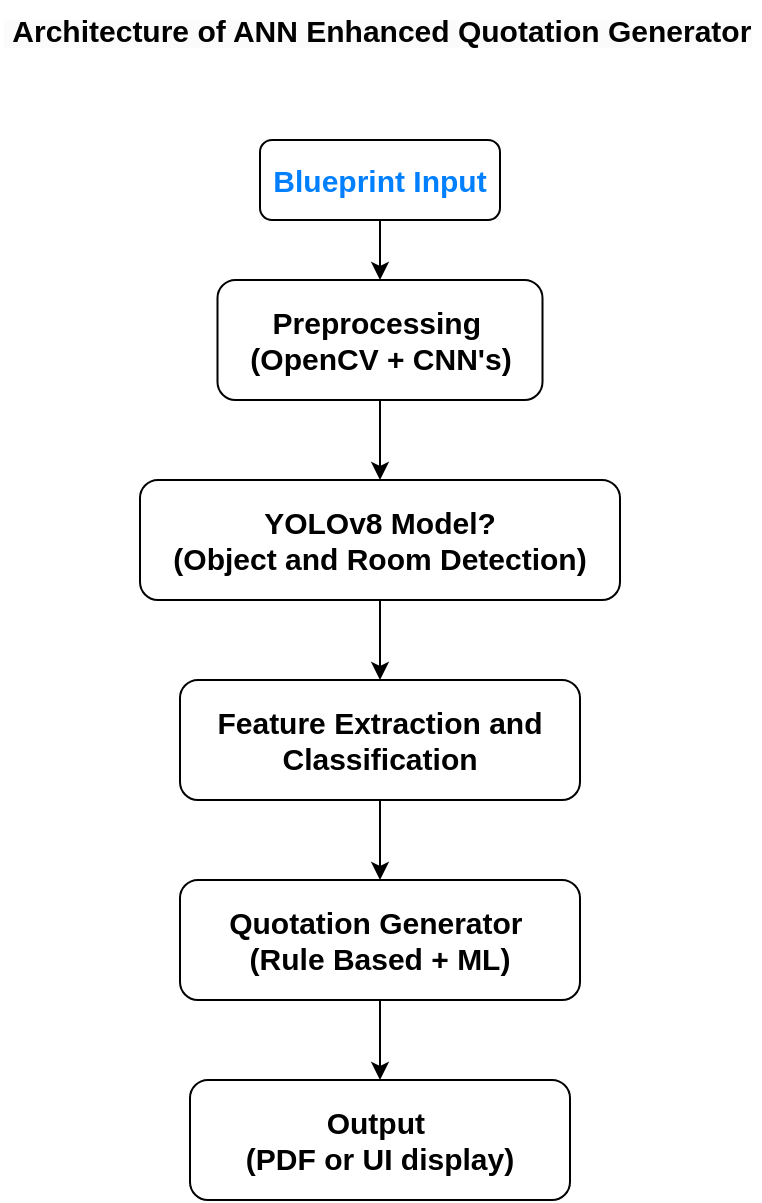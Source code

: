 <mxfile>
    <diagram id="2IzPuPybS02Qf7psdOxY" name="Page-1">
        <mxGraphModel dx="772" dy="611" grid="1" gridSize="10" guides="1" tooltips="1" connect="1" arrows="1" fold="1" page="1" pageScale="1" pageWidth="850" pageHeight="1100" background="none" math="0" shadow="0">
            <root>
                <mxCell id="0"/>
                <mxCell id="1" parent="0"/>
                <mxCell id="5" value="" style="edgeStyle=none;html=1;" edge="1" parent="1" source="2" target="4">
                    <mxGeometry relative="1" as="geometry"/>
                </mxCell>
                <mxCell id="2" value="&lt;font style=&quot;font-size: 15px; color: rgb(0, 127, 255);&quot;&gt;&lt;b&gt;Blueprint Input&lt;/b&gt;&lt;/font&gt;" style="rounded=1;whiteSpace=wrap;html=1;labelBackgroundColor=default;fontColor=#000000;" vertex="1" parent="1">
                    <mxGeometry x="320" y="250" width="120" height="40" as="geometry"/>
                </mxCell>
                <mxCell id="3" value="&lt;span style=&quot;color: rgb(0, 0, 0); font-family: Helvetica; font-style: normal; font-variant-ligatures: normal; font-variant-caps: normal; letter-spacing: normal; orphans: 2; text-align: center; text-indent: 0px; text-transform: none; widows: 2; word-spacing: 0px; -webkit-text-stroke-width: 0px; white-space: normal; background-color: rgb(251, 251, 251); text-decoration-thickness: initial; text-decoration-style: initial; text-decoration-color: initial; float: none; display: inline !important;&quot;&gt;&lt;font style=&quot;font-size: 15px;&quot;&gt;&lt;b&gt;&amp;nbsp;Architecture of ANN Enhanced Quotation Generator&lt;/b&gt;&lt;/font&gt;&lt;/span&gt;" style="text;whiteSpace=wrap;html=1;" vertex="1" parent="1">
                    <mxGeometry x="190" y="180" width="380" height="40" as="geometry"/>
                </mxCell>
                <mxCell id="8" value="" style="edgeStyle=none;html=1;" edge="1" parent="1" source="4" target="7">
                    <mxGeometry relative="1" as="geometry"/>
                </mxCell>
                <mxCell id="4" value="&lt;font style=&quot;font-size: 15px;&quot;&gt;&lt;b&gt;Preprocessing&amp;nbsp;&lt;/b&gt;&lt;/font&gt;&lt;div&gt;&lt;font style=&quot;font-size: 15px;&quot;&gt;&lt;b&gt;(OpenCV + CNN&#39;s)&lt;/b&gt;&lt;/font&gt;&lt;/div&gt;" style="whiteSpace=wrap;html=1;fontColor=#000000;rounded=1;labelBackgroundColor=default;" vertex="1" parent="1">
                    <mxGeometry x="298.75" y="320" width="162.5" height="60" as="geometry"/>
                </mxCell>
                <mxCell id="10" value="" style="edgeStyle=none;html=1;" edge="1" parent="1" source="7" target="9">
                    <mxGeometry relative="1" as="geometry"/>
                </mxCell>
                <mxCell id="7" value="&lt;font style=&quot;font-size: 15px;&quot;&gt;&lt;b style=&quot;&quot;&gt;YOLOv8 Model?&lt;/b&gt;&lt;/font&gt;&lt;div&gt;&lt;font style=&quot;font-size: 15px;&quot;&gt;&lt;b style=&quot;&quot;&gt;(Object and Room Detection)&lt;/b&gt;&lt;/font&gt;&lt;/div&gt;" style="whiteSpace=wrap;html=1;fontColor=#000000;rounded=1;labelBackgroundColor=default;" vertex="1" parent="1">
                    <mxGeometry x="260" y="420" width="240" height="60" as="geometry"/>
                </mxCell>
                <mxCell id="12" value="" style="edgeStyle=none;html=1;" edge="1" parent="1" source="9" target="11">
                    <mxGeometry relative="1" as="geometry"/>
                </mxCell>
                <mxCell id="9" value="&lt;font style=&quot;font-size: 15px;&quot;&gt;&lt;b&gt;Feature Extraction and Classification&lt;/b&gt;&lt;/font&gt;" style="whiteSpace=wrap;html=1;fontColor=#000000;rounded=1;labelBackgroundColor=default;" vertex="1" parent="1">
                    <mxGeometry x="280" y="520" width="200" height="60" as="geometry"/>
                </mxCell>
                <mxCell id="14" value="" style="edgeStyle=none;html=1;" edge="1" parent="1" source="11" target="13">
                    <mxGeometry relative="1" as="geometry"/>
                </mxCell>
                <mxCell id="11" value="&lt;b&gt;&lt;font style=&quot;font-size: 15px;&quot;&gt;Quotation Generator&amp;nbsp;&lt;/font&gt;&lt;/b&gt;&lt;div&gt;&lt;b&gt;&lt;font style=&quot;font-size: 15px;&quot;&gt;(Rule Based + ML)&lt;/font&gt;&lt;/b&gt;&lt;/div&gt;" style="whiteSpace=wrap;html=1;fontColor=#000000;rounded=1;labelBackgroundColor=default;" vertex="1" parent="1">
                    <mxGeometry x="280" y="620" width="200" height="60" as="geometry"/>
                </mxCell>
                <mxCell id="13" value="&lt;b&gt;&lt;font style=&quot;font-size: 15px;&quot;&gt;Output&amp;nbsp;&lt;/font&gt;&lt;/b&gt;&lt;div&gt;&lt;b&gt;&lt;font style=&quot;font-size: 15px;&quot;&gt;(PDF or UI display)&lt;/font&gt;&lt;/b&gt;&lt;/div&gt;" style="whiteSpace=wrap;html=1;fontColor=#000000;rounded=1;labelBackgroundColor=default;" vertex="1" parent="1">
                    <mxGeometry x="285" y="720" width="190" height="60" as="geometry"/>
                </mxCell>
            </root>
        </mxGraphModel>
    </diagram>
</mxfile>
